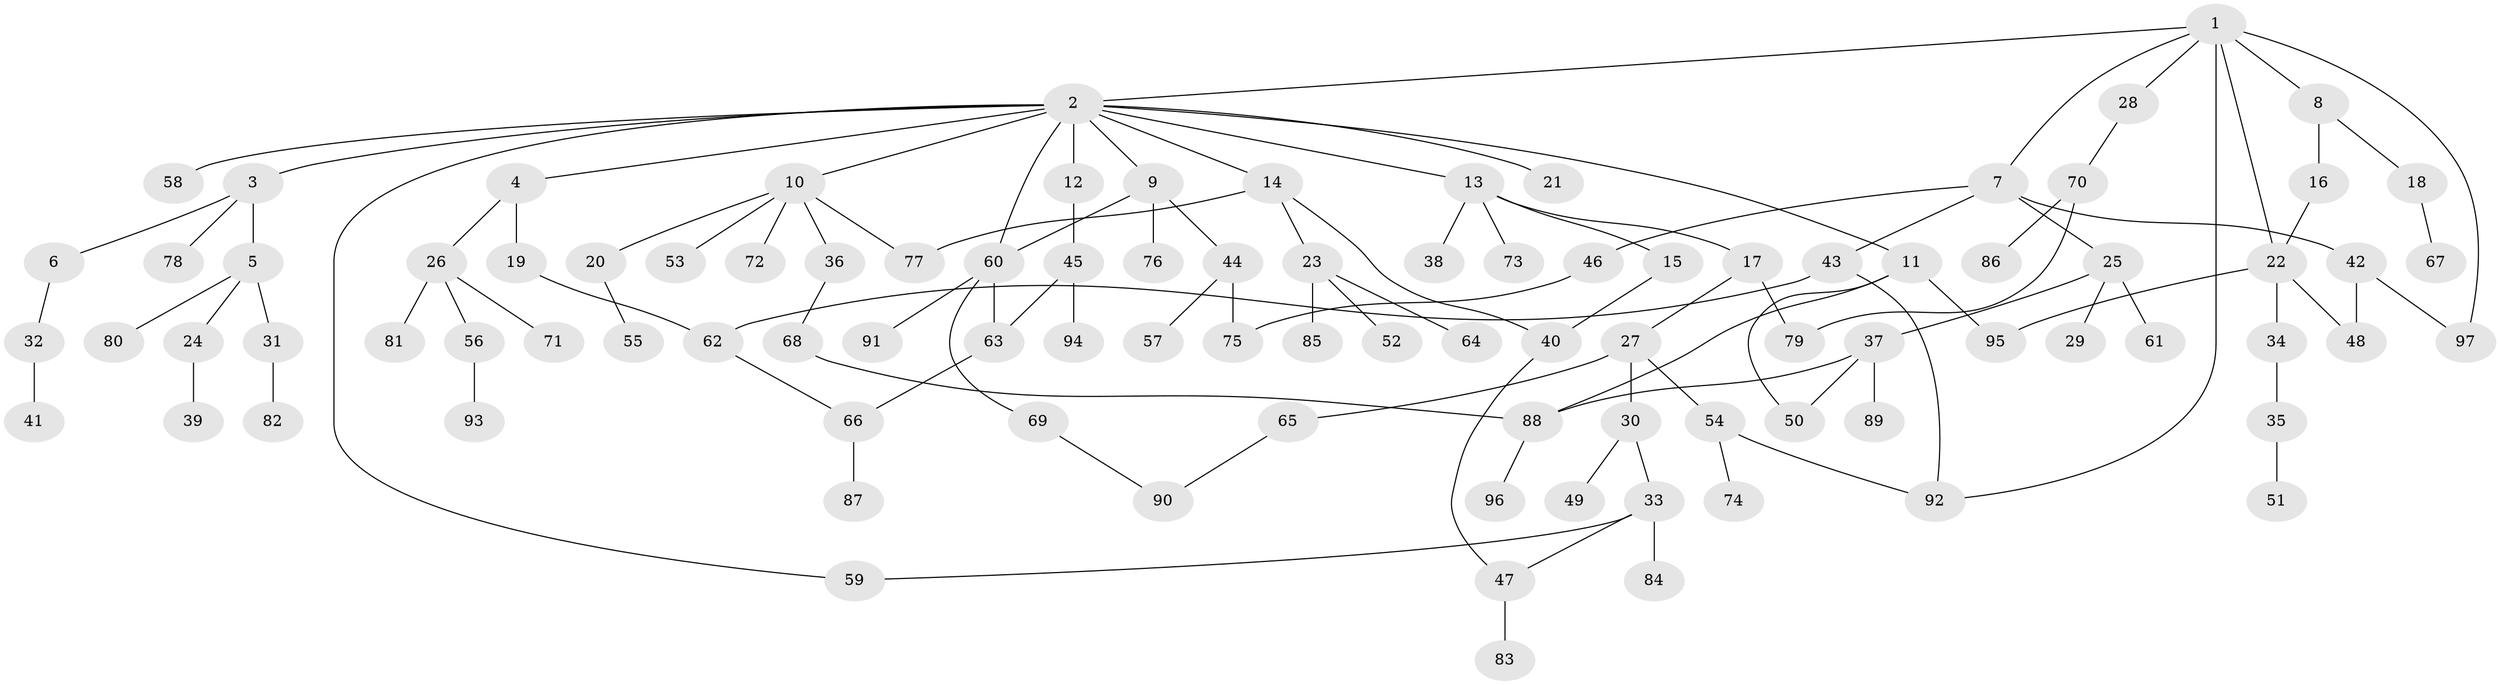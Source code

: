 // Generated by graph-tools (version 1.1) at 2025/34/03/09/25 02:34:20]
// undirected, 97 vertices, 116 edges
graph export_dot {
graph [start="1"]
  node [color=gray90,style=filled];
  1;
  2;
  3;
  4;
  5;
  6;
  7;
  8;
  9;
  10;
  11;
  12;
  13;
  14;
  15;
  16;
  17;
  18;
  19;
  20;
  21;
  22;
  23;
  24;
  25;
  26;
  27;
  28;
  29;
  30;
  31;
  32;
  33;
  34;
  35;
  36;
  37;
  38;
  39;
  40;
  41;
  42;
  43;
  44;
  45;
  46;
  47;
  48;
  49;
  50;
  51;
  52;
  53;
  54;
  55;
  56;
  57;
  58;
  59;
  60;
  61;
  62;
  63;
  64;
  65;
  66;
  67;
  68;
  69;
  70;
  71;
  72;
  73;
  74;
  75;
  76;
  77;
  78;
  79;
  80;
  81;
  82;
  83;
  84;
  85;
  86;
  87;
  88;
  89;
  90;
  91;
  92;
  93;
  94;
  95;
  96;
  97;
  1 -- 2;
  1 -- 7;
  1 -- 8;
  1 -- 28;
  1 -- 92;
  1 -- 97;
  1 -- 22;
  2 -- 3;
  2 -- 4;
  2 -- 9;
  2 -- 10;
  2 -- 11;
  2 -- 12;
  2 -- 13;
  2 -- 14;
  2 -- 21;
  2 -- 58;
  2 -- 60;
  2 -- 59;
  3 -- 5;
  3 -- 6;
  3 -- 78;
  4 -- 19;
  4 -- 26;
  5 -- 24;
  5 -- 31;
  5 -- 80;
  6 -- 32;
  7 -- 25;
  7 -- 42;
  7 -- 43;
  7 -- 46;
  8 -- 16;
  8 -- 18;
  9 -- 44;
  9 -- 76;
  9 -- 60;
  10 -- 20;
  10 -- 36;
  10 -- 53;
  10 -- 72;
  10 -- 77;
  11 -- 95;
  11 -- 88;
  11 -- 50;
  12 -- 45;
  13 -- 15;
  13 -- 17;
  13 -- 38;
  13 -- 73;
  14 -- 23;
  14 -- 40;
  14 -- 77;
  15 -- 40;
  16 -- 22;
  17 -- 27;
  17 -- 79;
  18 -- 67;
  19 -- 62;
  20 -- 55;
  22 -- 34;
  22 -- 95;
  22 -- 48;
  23 -- 52;
  23 -- 64;
  23 -- 85;
  24 -- 39;
  25 -- 29;
  25 -- 37;
  25 -- 61;
  26 -- 56;
  26 -- 71;
  26 -- 81;
  27 -- 30;
  27 -- 54;
  27 -- 65;
  28 -- 70;
  30 -- 33;
  30 -- 49;
  31 -- 82;
  32 -- 41;
  33 -- 47;
  33 -- 59;
  33 -- 84;
  34 -- 35;
  35 -- 51;
  36 -- 68;
  37 -- 50;
  37 -- 88;
  37 -- 89;
  40 -- 47;
  42 -- 48;
  42 -- 97;
  43 -- 92;
  43 -- 62;
  44 -- 57;
  44 -- 75;
  45 -- 63;
  45 -- 94;
  46 -- 75;
  47 -- 83;
  54 -- 74;
  54 -- 92;
  56 -- 93;
  60 -- 69;
  60 -- 91;
  60 -- 63;
  62 -- 66;
  63 -- 66;
  65 -- 90;
  66 -- 87;
  68 -- 88;
  69 -- 90;
  70 -- 86;
  70 -- 79;
  88 -- 96;
}
